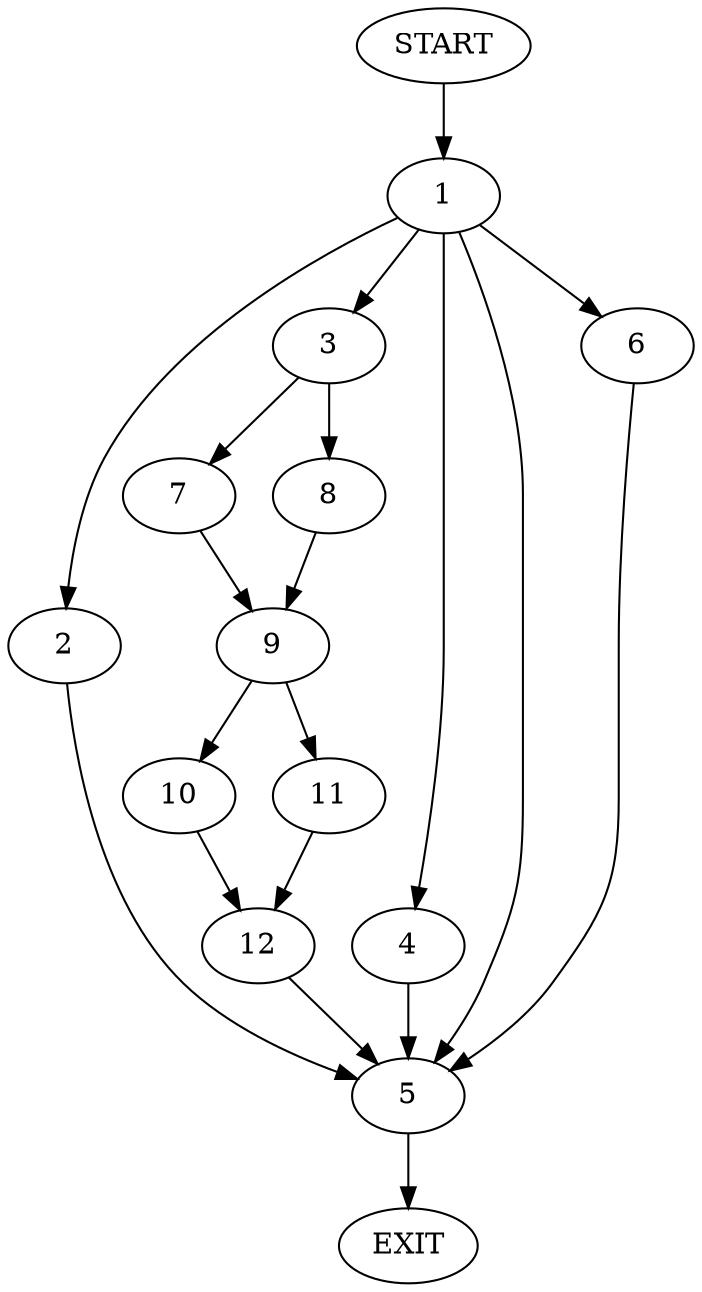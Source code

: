 digraph {
0 [label="START"]
13 [label="EXIT"]
0 -> 1
1 -> 2
1 -> 3
1 -> 4
1 -> 5
1 -> 6
4 -> 5
3 -> 7
3 -> 8
5 -> 13
6 -> 5
2 -> 5
8 -> 9
7 -> 9
9 -> 10
9 -> 11
10 -> 12
11 -> 12
12 -> 5
}
